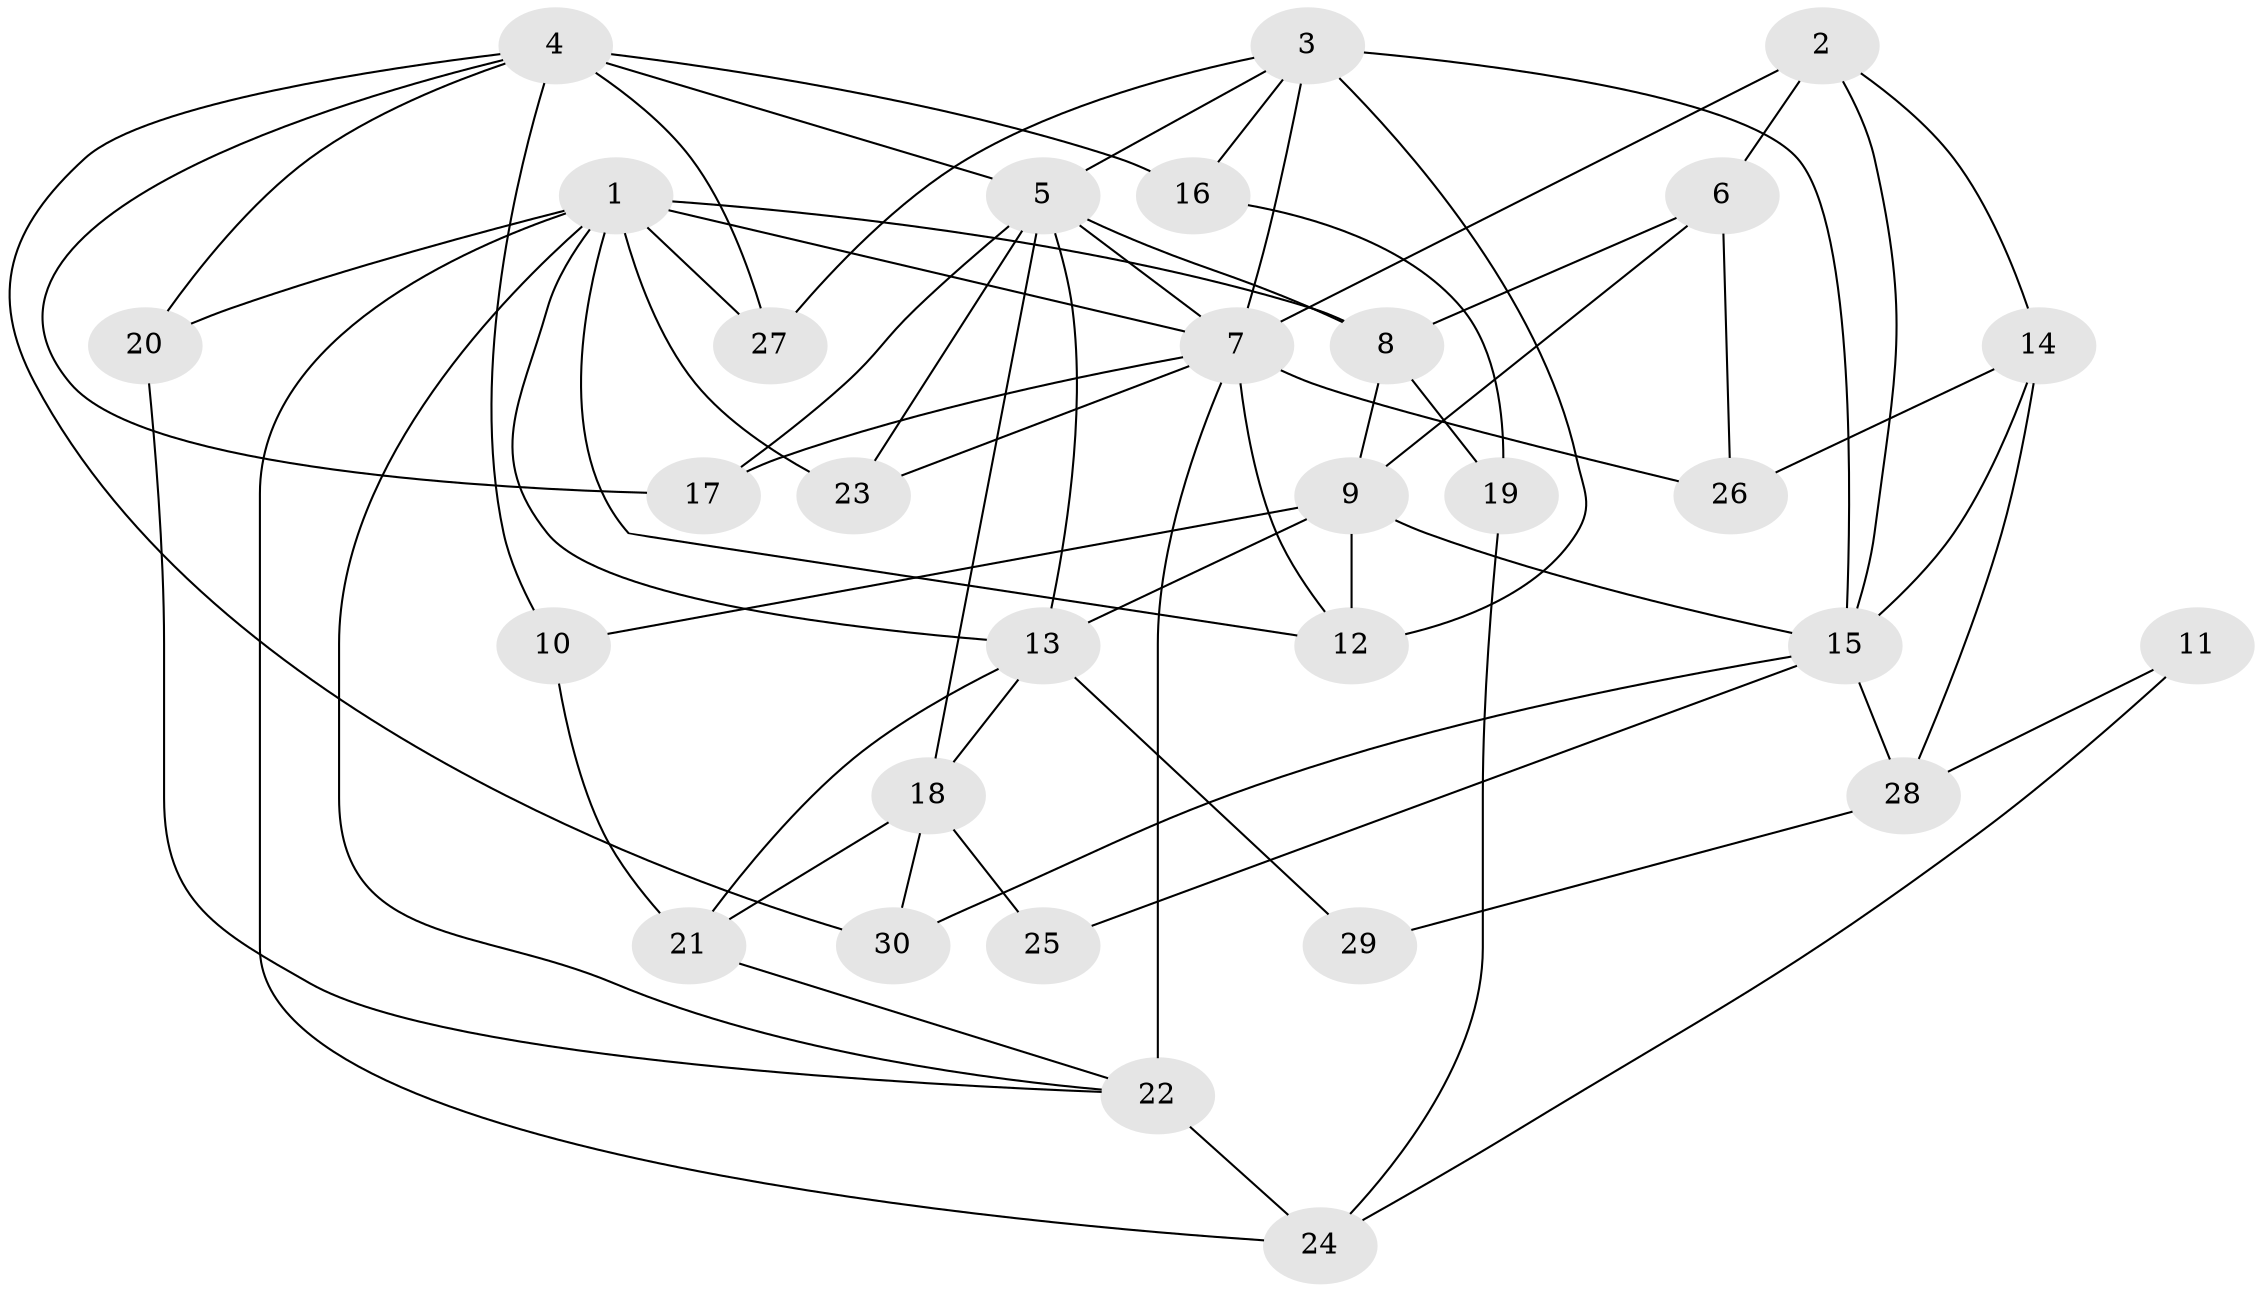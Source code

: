 // original degree distribution, {3: 0.3389830508474576, 4: 0.3050847457627119, 6: 0.06779661016949153, 5: 0.1694915254237288, 2: 0.06779661016949153, 7: 0.03389830508474576, 8: 0.01694915254237288}
// Generated by graph-tools (version 1.1) at 2025/51/03/04/25 22:51:06]
// undirected, 30 vertices, 67 edges
graph export_dot {
  node [color=gray90,style=filled];
  1;
  2;
  3;
  4;
  5;
  6;
  7;
  8;
  9;
  10;
  11;
  12;
  13;
  14;
  15;
  16;
  17;
  18;
  19;
  20;
  21;
  22;
  23;
  24;
  25;
  26;
  27;
  28;
  29;
  30;
  1 -- 7 [weight=1.0];
  1 -- 8 [weight=1.0];
  1 -- 12 [weight=1.0];
  1 -- 13 [weight=2.0];
  1 -- 20 [weight=1.0];
  1 -- 22 [weight=1.0];
  1 -- 23 [weight=3.0];
  1 -- 24 [weight=1.0];
  1 -- 27 [weight=1.0];
  2 -- 6 [weight=1.0];
  2 -- 7 [weight=1.0];
  2 -- 14 [weight=1.0];
  2 -- 15 [weight=1.0];
  3 -- 5 [weight=2.0];
  3 -- 7 [weight=2.0];
  3 -- 12 [weight=2.0];
  3 -- 15 [weight=1.0];
  3 -- 16 [weight=1.0];
  3 -- 27 [weight=1.0];
  4 -- 5 [weight=1.0];
  4 -- 10 [weight=1.0];
  4 -- 16 [weight=2.0];
  4 -- 17 [weight=1.0];
  4 -- 20 [weight=1.0];
  4 -- 27 [weight=1.0];
  4 -- 30 [weight=1.0];
  5 -- 7 [weight=1.0];
  5 -- 8 [weight=3.0];
  5 -- 13 [weight=1.0];
  5 -- 17 [weight=1.0];
  5 -- 18 [weight=3.0];
  5 -- 23 [weight=1.0];
  6 -- 8 [weight=2.0];
  6 -- 9 [weight=2.0];
  6 -- 26 [weight=1.0];
  7 -- 12 [weight=1.0];
  7 -- 17 [weight=1.0];
  7 -- 22 [weight=3.0];
  7 -- 23 [weight=1.0];
  7 -- 26 [weight=1.0];
  8 -- 9 [weight=1.0];
  8 -- 19 [weight=1.0];
  9 -- 10 [weight=1.0];
  9 -- 12 [weight=1.0];
  9 -- 13 [weight=1.0];
  9 -- 15 [weight=1.0];
  10 -- 21 [weight=1.0];
  11 -- 24 [weight=1.0];
  11 -- 28 [weight=1.0];
  13 -- 18 [weight=1.0];
  13 -- 21 [weight=1.0];
  13 -- 29 [weight=1.0];
  14 -- 15 [weight=1.0];
  14 -- 26 [weight=1.0];
  14 -- 28 [weight=1.0];
  15 -- 25 [weight=1.0];
  15 -- 28 [weight=1.0];
  15 -- 30 [weight=1.0];
  16 -- 19 [weight=1.0];
  18 -- 21 [weight=1.0];
  18 -- 25 [weight=1.0];
  18 -- 30 [weight=1.0];
  19 -- 24 [weight=1.0];
  20 -- 22 [weight=1.0];
  21 -- 22 [weight=1.0];
  22 -- 24 [weight=1.0];
  28 -- 29 [weight=1.0];
}
